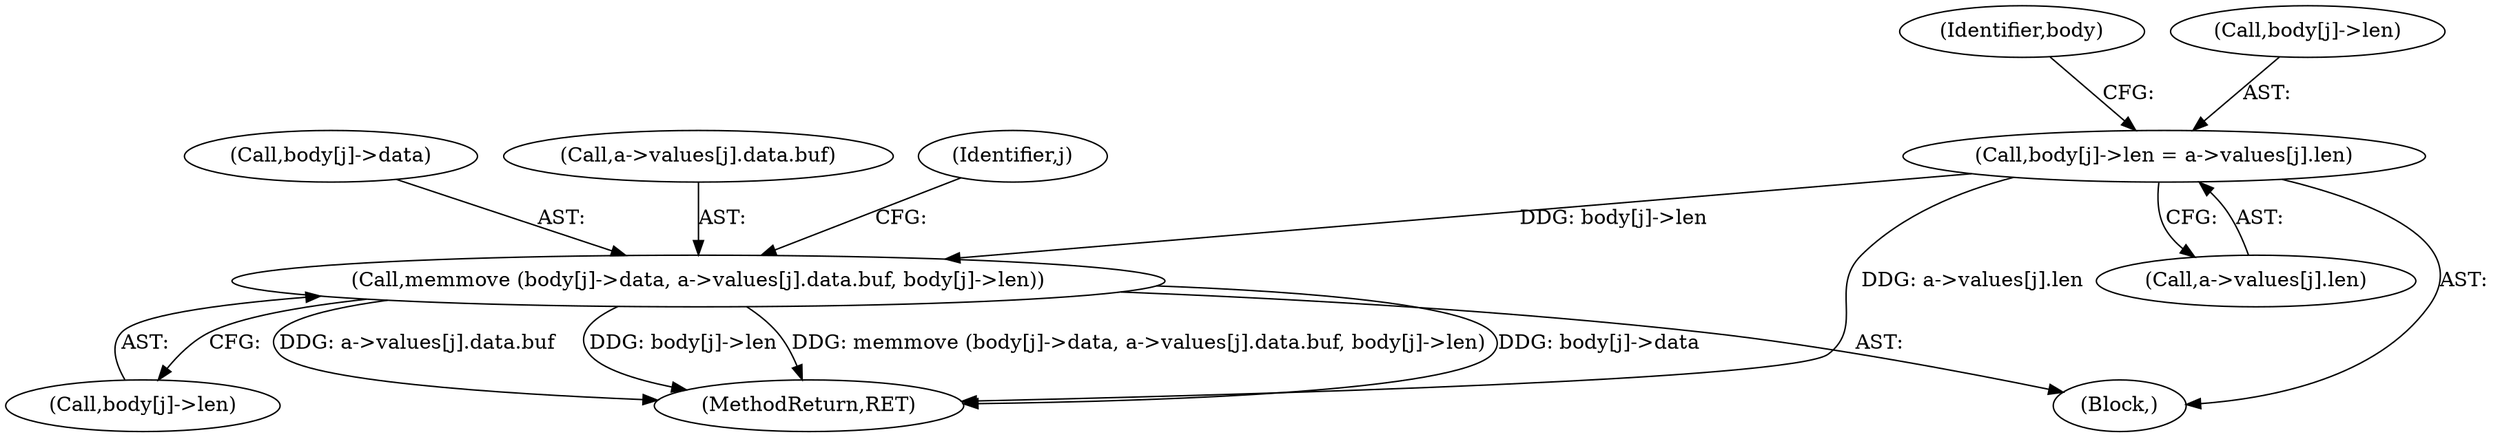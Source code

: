 digraph "1_tnef_8dccf79857ceeb7a6d3e42c1e762e7b865d5344d_0@array" {
"1000123" [label="(Call,body[j]->len = a->values[j].len)"];
"1000136" [label="(Call,memmove (body[j]->data, a->values[j].data.buf, body[j]->len))"];
"1000158" [label="(MethodReturn,RET)"];
"1000136" [label="(Call,memmove (body[j]->data, a->values[j].data.buf, body[j]->len))"];
"1000151" [label="(Call,body[j]->len)"];
"1000139" [label="(Identifier,body)"];
"1000129" [label="(Call,a->values[j].len)"];
"1000123" [label="(Call,body[j]->len = a->values[j].len)"];
"1000115" [label="(Block,)"];
"1000137" [label="(Call,body[j]->data)"];
"1000142" [label="(Call,a->values[j].data.buf)"];
"1000124" [label="(Call,body[j]->len)"];
"1000114" [label="(Identifier,j)"];
"1000123" -> "1000115"  [label="AST: "];
"1000123" -> "1000129"  [label="CFG: "];
"1000124" -> "1000123"  [label="AST: "];
"1000129" -> "1000123"  [label="AST: "];
"1000139" -> "1000123"  [label="CFG: "];
"1000123" -> "1000158"  [label="DDG: a->values[j].len"];
"1000123" -> "1000136"  [label="DDG: body[j]->len"];
"1000136" -> "1000115"  [label="AST: "];
"1000136" -> "1000151"  [label="CFG: "];
"1000137" -> "1000136"  [label="AST: "];
"1000142" -> "1000136"  [label="AST: "];
"1000151" -> "1000136"  [label="AST: "];
"1000114" -> "1000136"  [label="CFG: "];
"1000136" -> "1000158"  [label="DDG: a->values[j].data.buf"];
"1000136" -> "1000158"  [label="DDG: body[j]->len"];
"1000136" -> "1000158"  [label="DDG: memmove (body[j]->data, a->values[j].data.buf, body[j]->len)"];
"1000136" -> "1000158"  [label="DDG: body[j]->data"];
}
